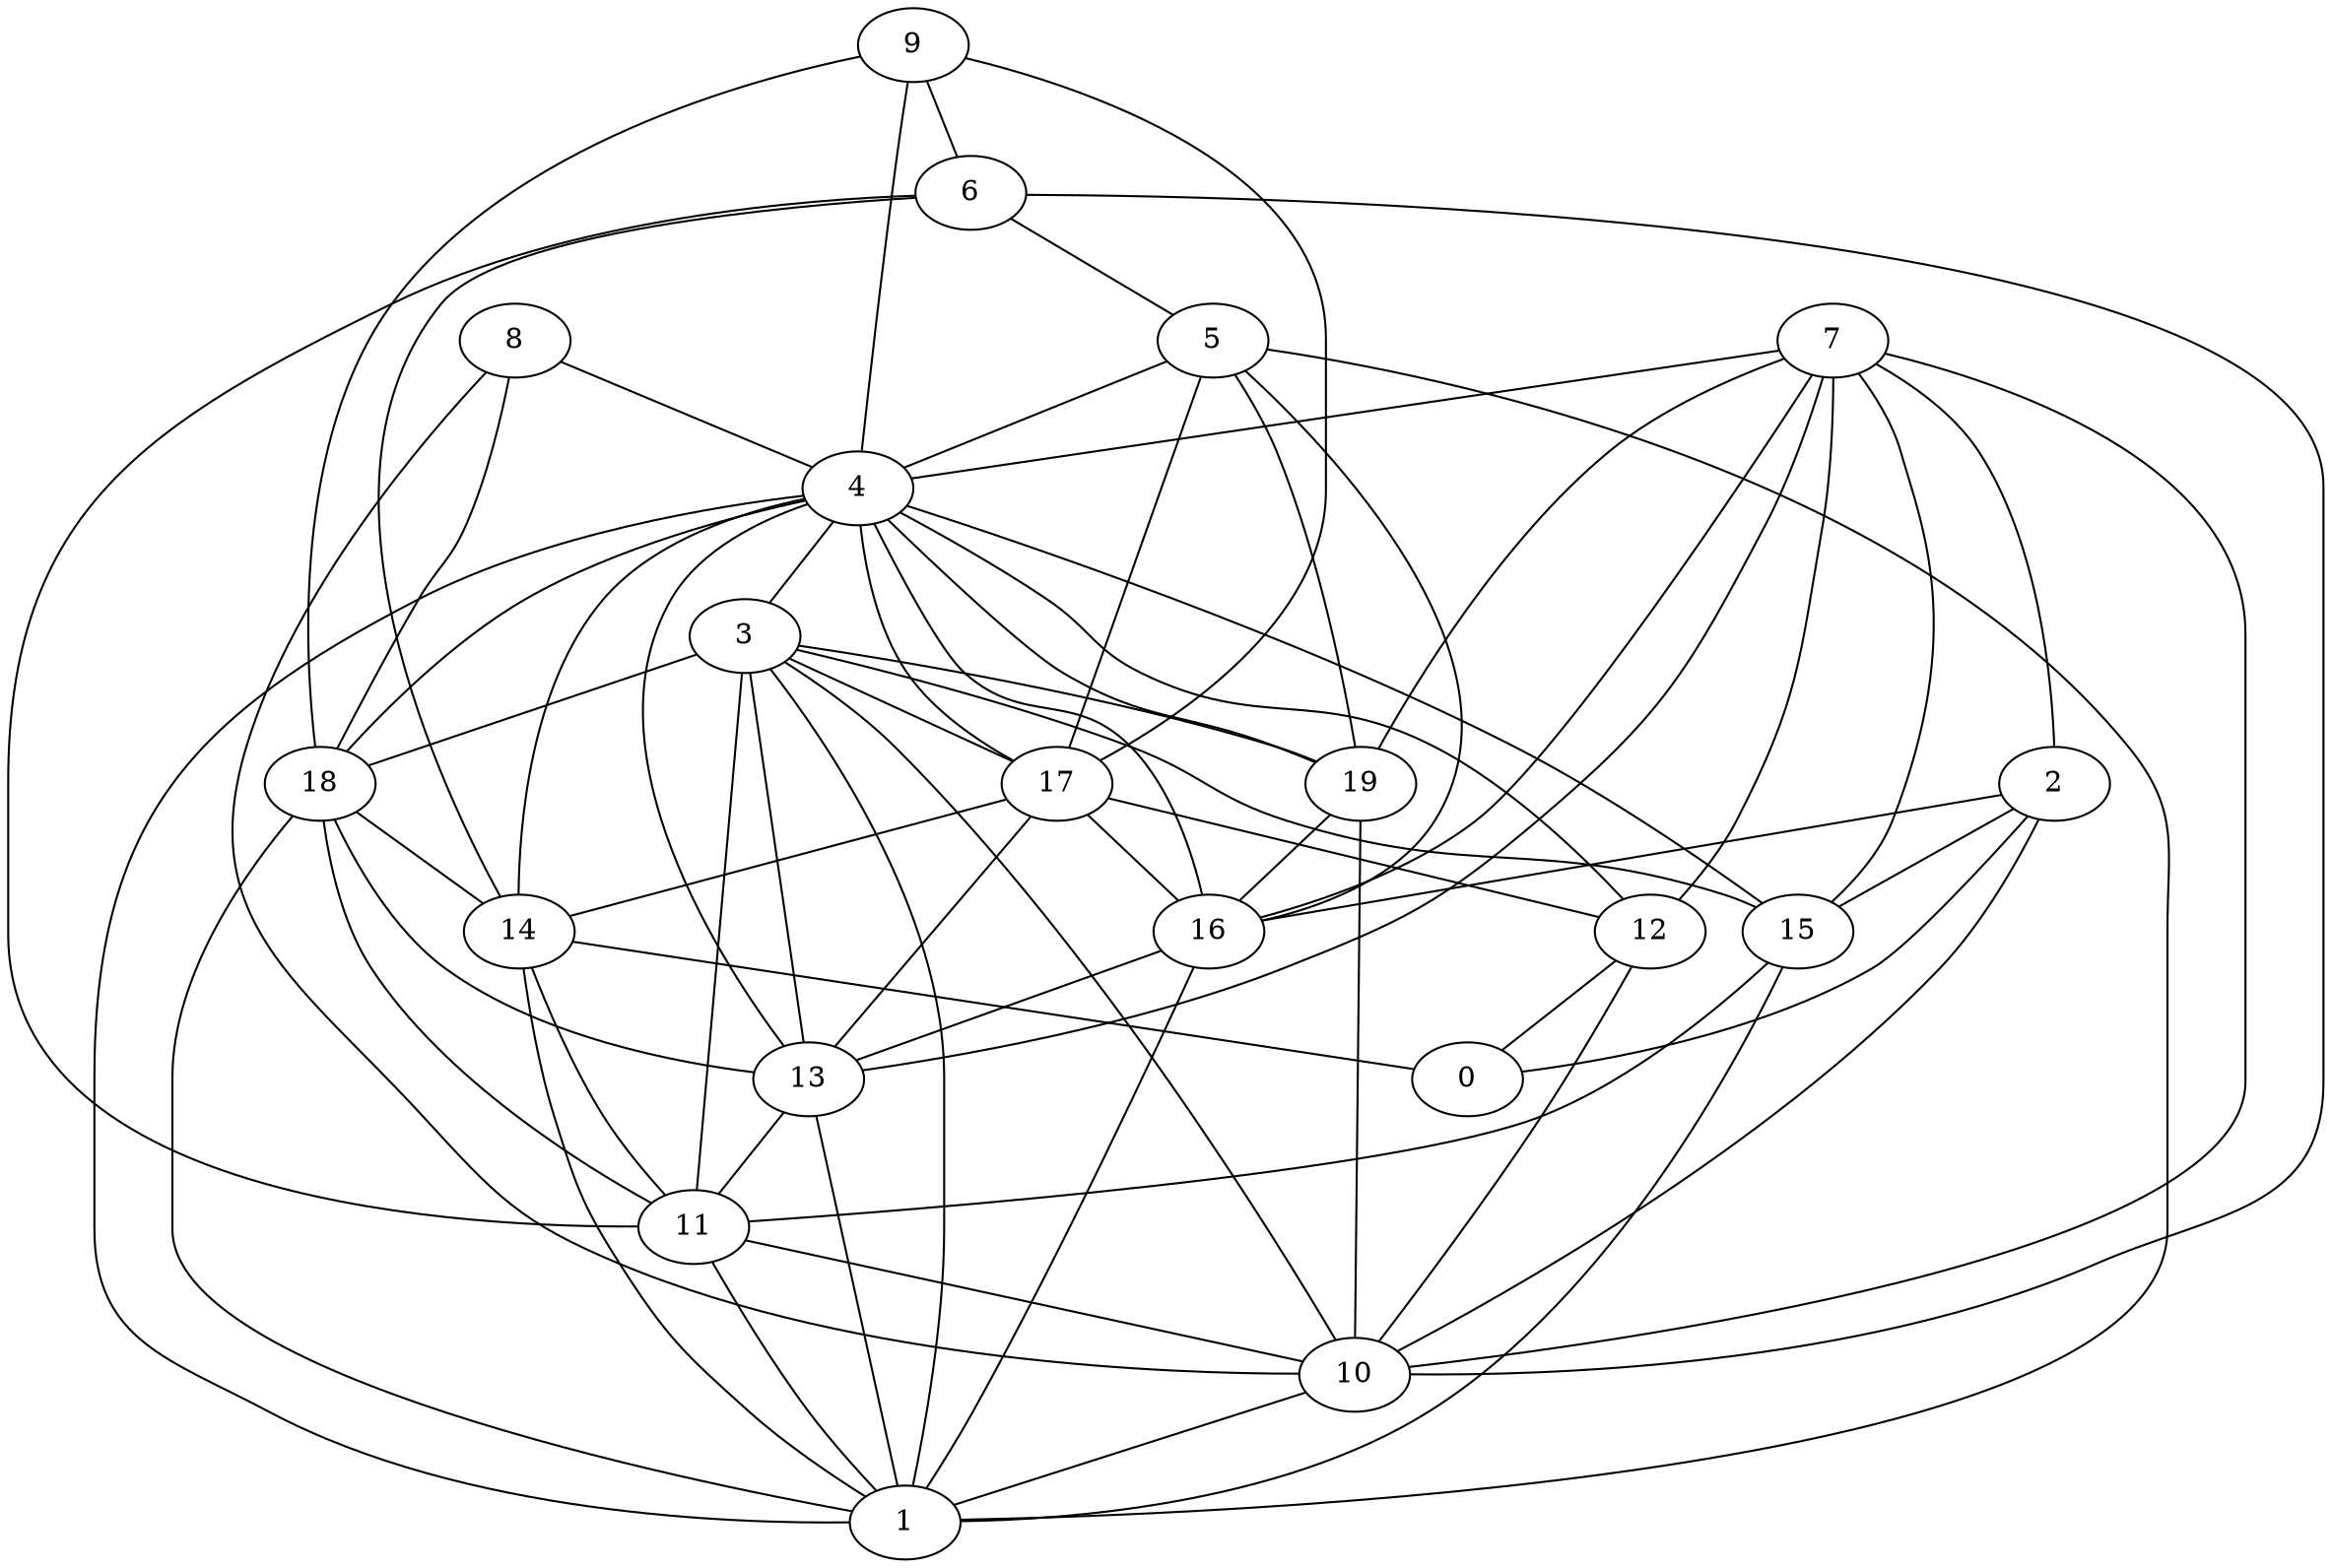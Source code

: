 digraph GG_graph {

subgraph G_graph {
edge [color = black]
"12" -> "0" [dir = none]
"3" -> "17" [dir = none]
"3" -> "13" [dir = none]
"16" -> "13" [dir = none]
"5" -> "17" [dir = none]
"5" -> "1" [dir = none]
"5" -> "16" [dir = none]
"10" -> "1" [dir = none]
"19" -> "16" [dir = none]
"6" -> "11" [dir = none]
"6" -> "14" [dir = none]
"6" -> "10" [dir = none]
"8" -> "4" [dir = none]
"8" -> "18" [dir = none]
"7" -> "4" [dir = none]
"7" -> "10" [dir = none]
"7" -> "16" [dir = none]
"7" -> "19" [dir = none]
"7" -> "2" [dir = none]
"17" -> "14" [dir = none]
"17" -> "16" [dir = none]
"17" -> "12" [dir = none]
"9" -> "18" [dir = none]
"9" -> "4" [dir = none]
"18" -> "14" [dir = none]
"18" -> "1" [dir = none]
"11" -> "10" [dir = none]
"15" -> "1" [dir = none]
"13" -> "11" [dir = none]
"4" -> "12" [dir = none]
"4" -> "14" [dir = none]
"4" -> "13" [dir = none]
"4" -> "3" [dir = none]
"4" -> "18" [dir = none]
"4" -> "1" [dir = none]
"2" -> "16" [dir = none]
"2" -> "15" [dir = none]
"2" -> "0" [dir = none]
"4" -> "15" [dir = none]
"3" -> "18" [dir = none]
"3" -> "15" [dir = none]
"4" -> "17" [dir = none]
"11" -> "1" [dir = none]
"6" -> "5" [dir = none]
"3" -> "10" [dir = none]
"5" -> "19" [dir = none]
"3" -> "19" [dir = none]
"14" -> "1" [dir = none]
"15" -> "11" [dir = none]
"4" -> "16" [dir = none]
"17" -> "13" [dir = none]
"18" -> "13" [dir = none]
"19" -> "10" [dir = none]
"3" -> "1" [dir = none]
"3" -> "11" [dir = none]
"7" -> "13" [dir = none]
"4" -> "19" [dir = none]
"12" -> "10" [dir = none]
"16" -> "1" [dir = none]
"9" -> "6" [dir = none]
"7" -> "12" [dir = none]
"14" -> "11" [dir = none]
"13" -> "1" [dir = none]
"2" -> "10" [dir = none]
"14" -> "0" [dir = none]
"8" -> "10" [dir = none]
"7" -> "15" [dir = none]
"9" -> "17" [dir = none]
"5" -> "4" [dir = none]
"18" -> "11" [dir = none]
}

}
